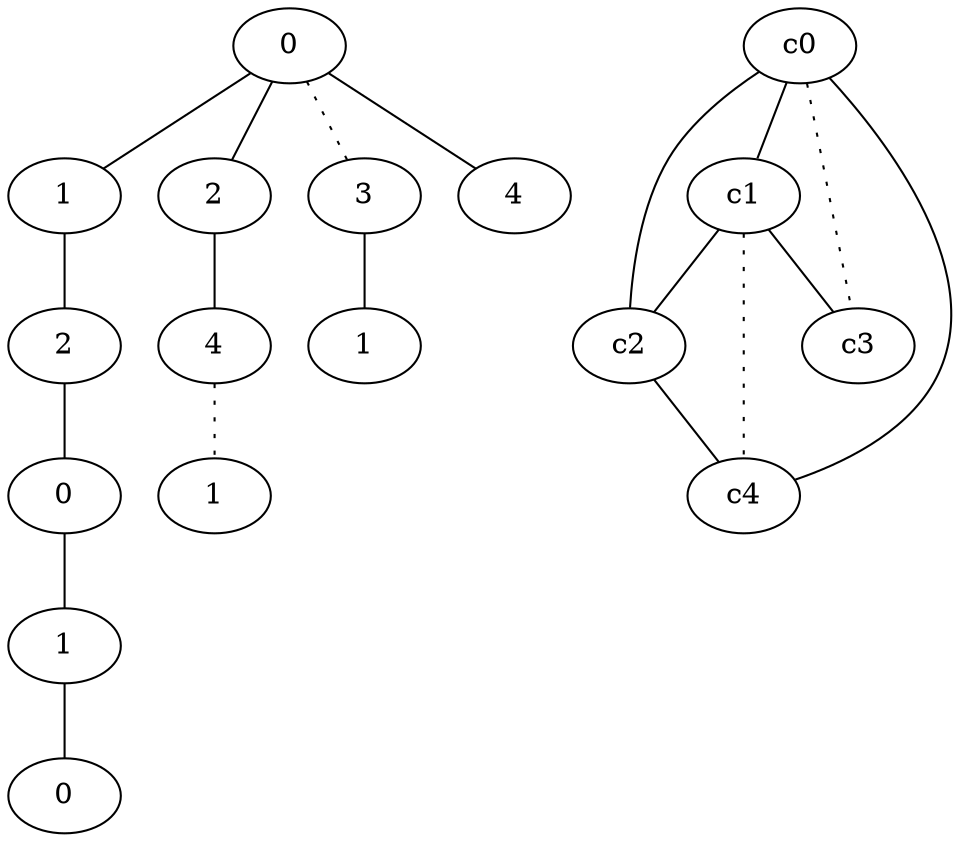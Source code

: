 graph {
a0[label=0];
a1[label=1];
a2[label=2];
a3[label=0];
a4[label=1];
a5[label=0];
a6[label=2];
a7[label=4];
a8[label=1];
a9[label=3];
a10[label=1];
a11[label=4];
a0 -- a1;
a0 -- a6;
a0 -- a9 [style=dotted];
a0 -- a11;
a1 -- a2;
a2 -- a3;
a3 -- a4;
a4 -- a5;
a6 -- a7;
a7 -- a8 [style=dotted];
a9 -- a10;
c0 -- c1;
c0 -- c2;
c0 -- c3 [style=dotted];
c0 -- c4;
c1 -- c2;
c1 -- c3;
c1 -- c4 [style=dotted];
c2 -- c4;
}
